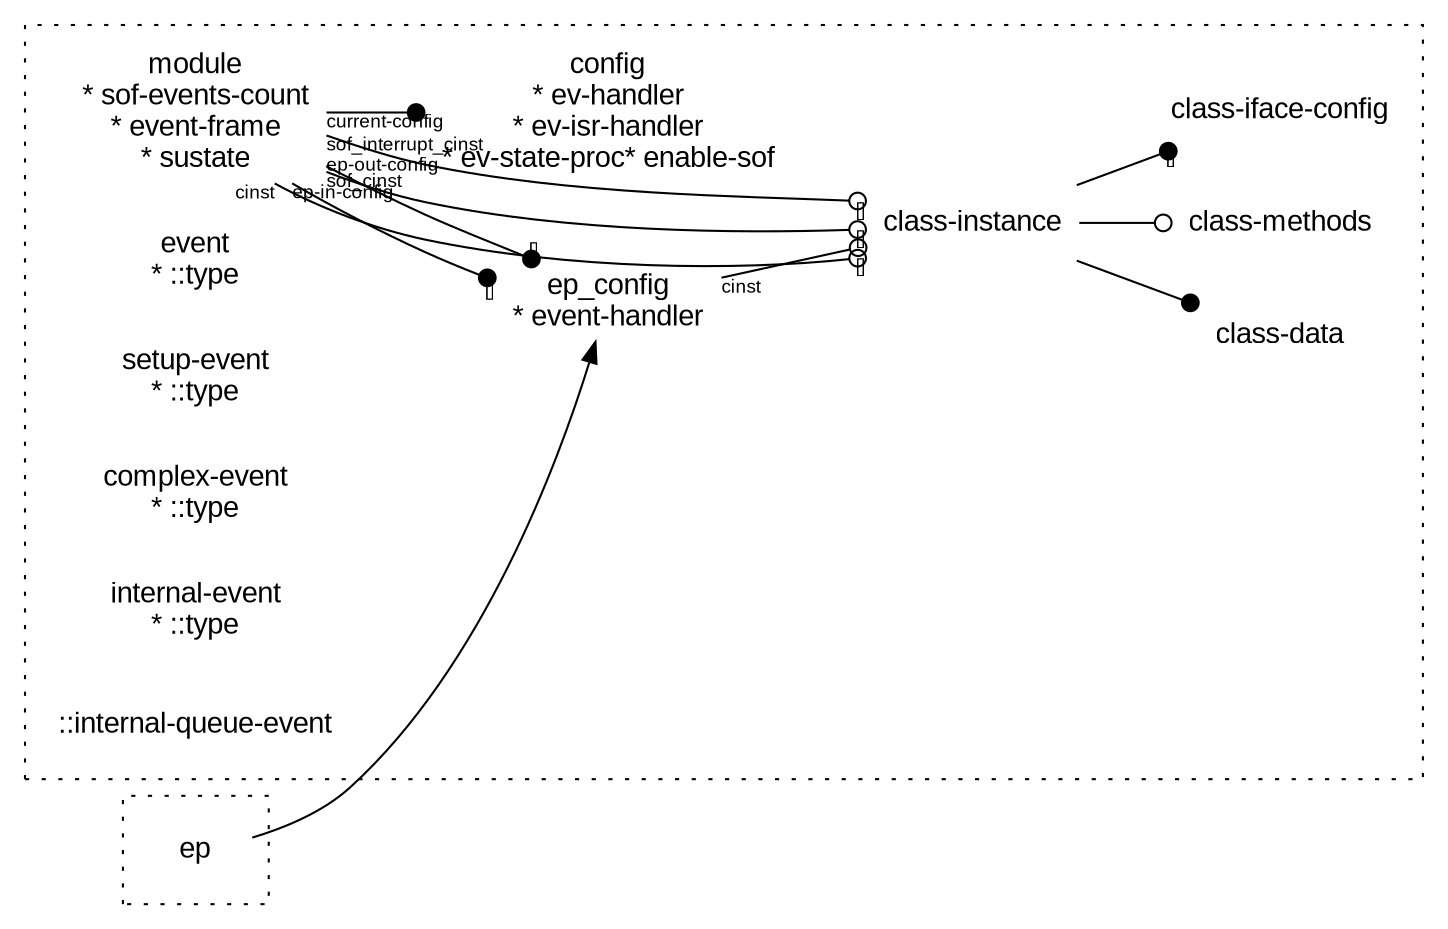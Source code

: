 digraph {
	graph [
		style = "dotted";
		rankdir = "LR";
		];
	
	node [
		fontname = "Arial";
		shape = none;
		fixedsize = false;
		];

	edge [
		labelfontname = "Arial";
		labelfontsize = 9;
		];
	
	subgraph cluster_app_usbd {
		app_usbd [ label = "module\n* sof-events-count\n* event-frame\n* sustate" ];
	
		app_usbd_config [ label = "config\n* ev-handler\n* ev-isr-handler\n* ev-state-proc\* enable-sof"; ];

		app_usbd_class_inst [ label = "class-instance"; ];
		app_usbd_class_data [ label = "class-data"; ];
		app_usbd_class_methods [ label = "class-methods"; ];
		app_usbd_class_iface_conf [ label = "class-iface-config"; ];

		app_usbd_ep_conf [ label = "ep_config\n* event-handler"; ];

		app_usbd_evt [ label = "event\n* ::type" ];
		app_usbd_setup_evt [ label = "setup-event\n* ::type"; ];
		app_usbd_complex_evt [ label = "complex-event\n* ::type"; ];
		app_usbd_internal_evt [ label = "internal-event\n* ::type"; ];

		app_usbd_internal_queue_event [ label = "::internal-queue-event"; ];
		}


	subgraph cluster_nrf_drv_usbd {
		nrf_drv_usbd_ep [ label = "ep"; ];
		}


	app_usbd -> app_usbd_config [ arrowhead = dot; taillabel = "current-config"; ];
	app_usbd -> app_usbd_ep_conf [ arrowhead = dot; headlabel = "[]"; taillabel = "ep-in-config"; ];
	app_usbd -> app_usbd_ep_conf [ arrowhead = dot; headlabel = "[]"; taillabel = "ep-out-config"; ];
	app_usbd -> app_usbd_class_inst [ arrowhead = odot; headlabel = "[]"; taillabel = "cinst"; ];
	app_usbd -> app_usbd_class_inst [ arrowhead = odot; headlabel = "[]"; taillabel = "sof_cinst"; ];
	app_usbd -> app_usbd_class_inst [ arrowhead = odot; headlabel = "[]"; taillabel = "sof_interrupt_cinst"; ];

	app_usbd_ep_conf -> app_usbd_class_inst [ arrowhead = "odot"; taillabel = "cinst"; ];

	app_usbd_class_inst -> app_usbd_class_data [ arrowhead = "dot"; ];
	app_usbd_class_inst -> app_usbd_class_methods [ arrowhead = odot; ];
	app_usbd_class_inst -> app_usbd_class_iface_conf [ arrowhead = dot; headlabel = "[]"; ];

	nrf_drv_usbd_ep -> app_usbd_ep_conf;
	}
